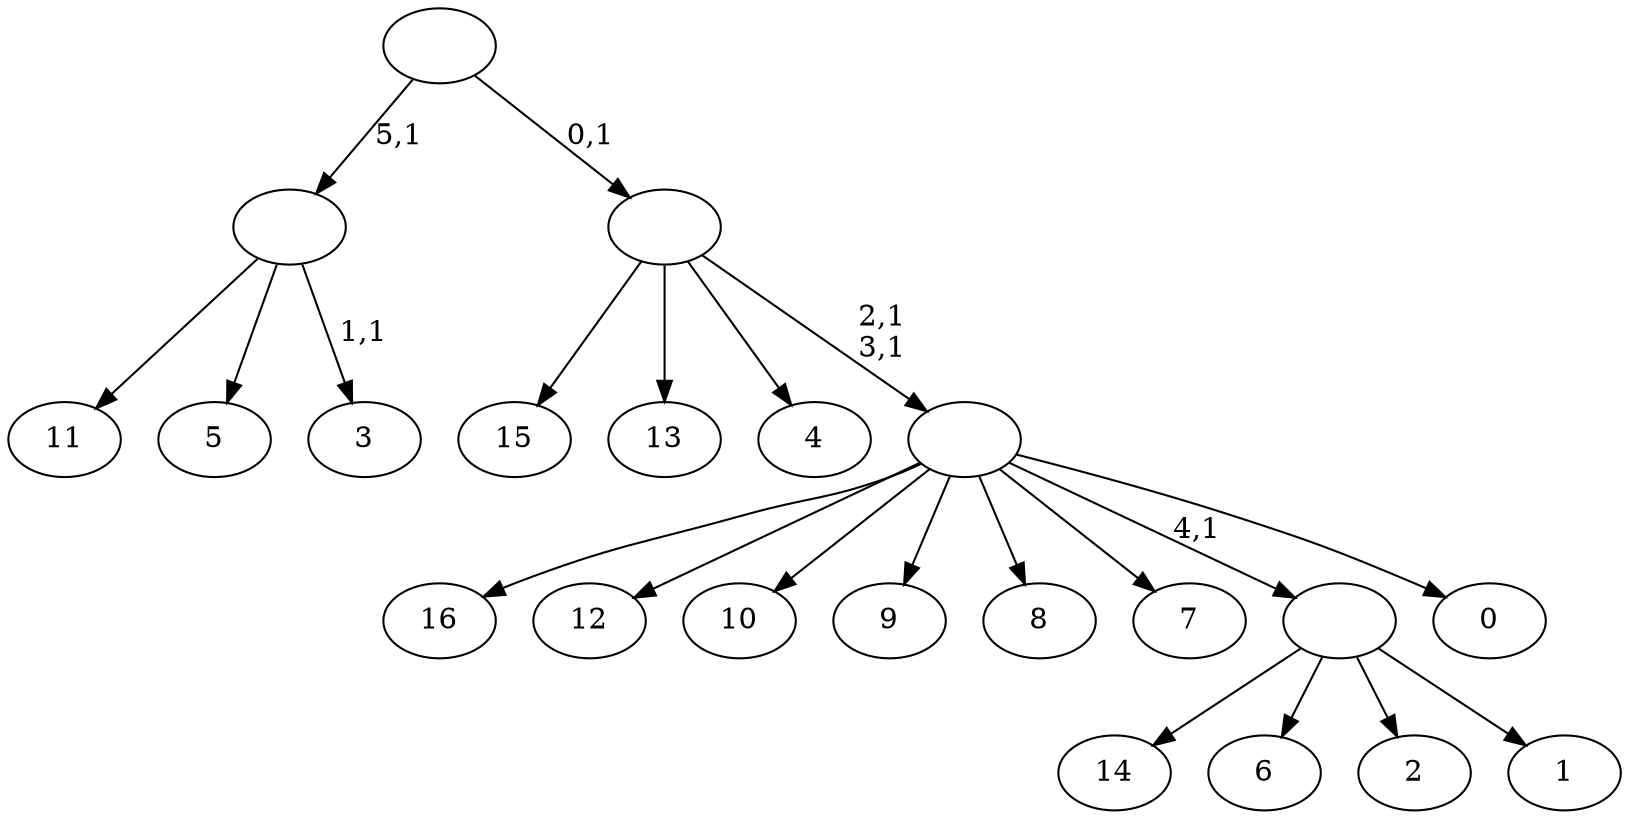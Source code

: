 digraph T {
	23 [label="16"]
	22 [label="15"]
	21 [label="14"]
	20 [label="13"]
	19 [label="12"]
	18 [label="11"]
	17 [label="10"]
	16 [label="9"]
	15 [label="8"]
	14 [label="7"]
	13 [label="6"]
	12 [label="5"]
	11 [label="4"]
	10 [label="3"]
	8 [label=""]
	7 [label="2"]
	6 [label="1"]
	5 [label=""]
	4 [label="0"]
	3 [label=""]
	1 [label=""]
	0 [label=""]
	8 -> 10 [label="1,1"]
	8 -> 18 [label=""]
	8 -> 12 [label=""]
	5 -> 21 [label=""]
	5 -> 13 [label=""]
	5 -> 7 [label=""]
	5 -> 6 [label=""]
	3 -> 23 [label=""]
	3 -> 19 [label=""]
	3 -> 17 [label=""]
	3 -> 16 [label=""]
	3 -> 15 [label=""]
	3 -> 14 [label=""]
	3 -> 5 [label="4,1"]
	3 -> 4 [label=""]
	1 -> 3 [label="2,1\n3,1"]
	1 -> 22 [label=""]
	1 -> 20 [label=""]
	1 -> 11 [label=""]
	0 -> 8 [label="5,1"]
	0 -> 1 [label="0,1"]
}
